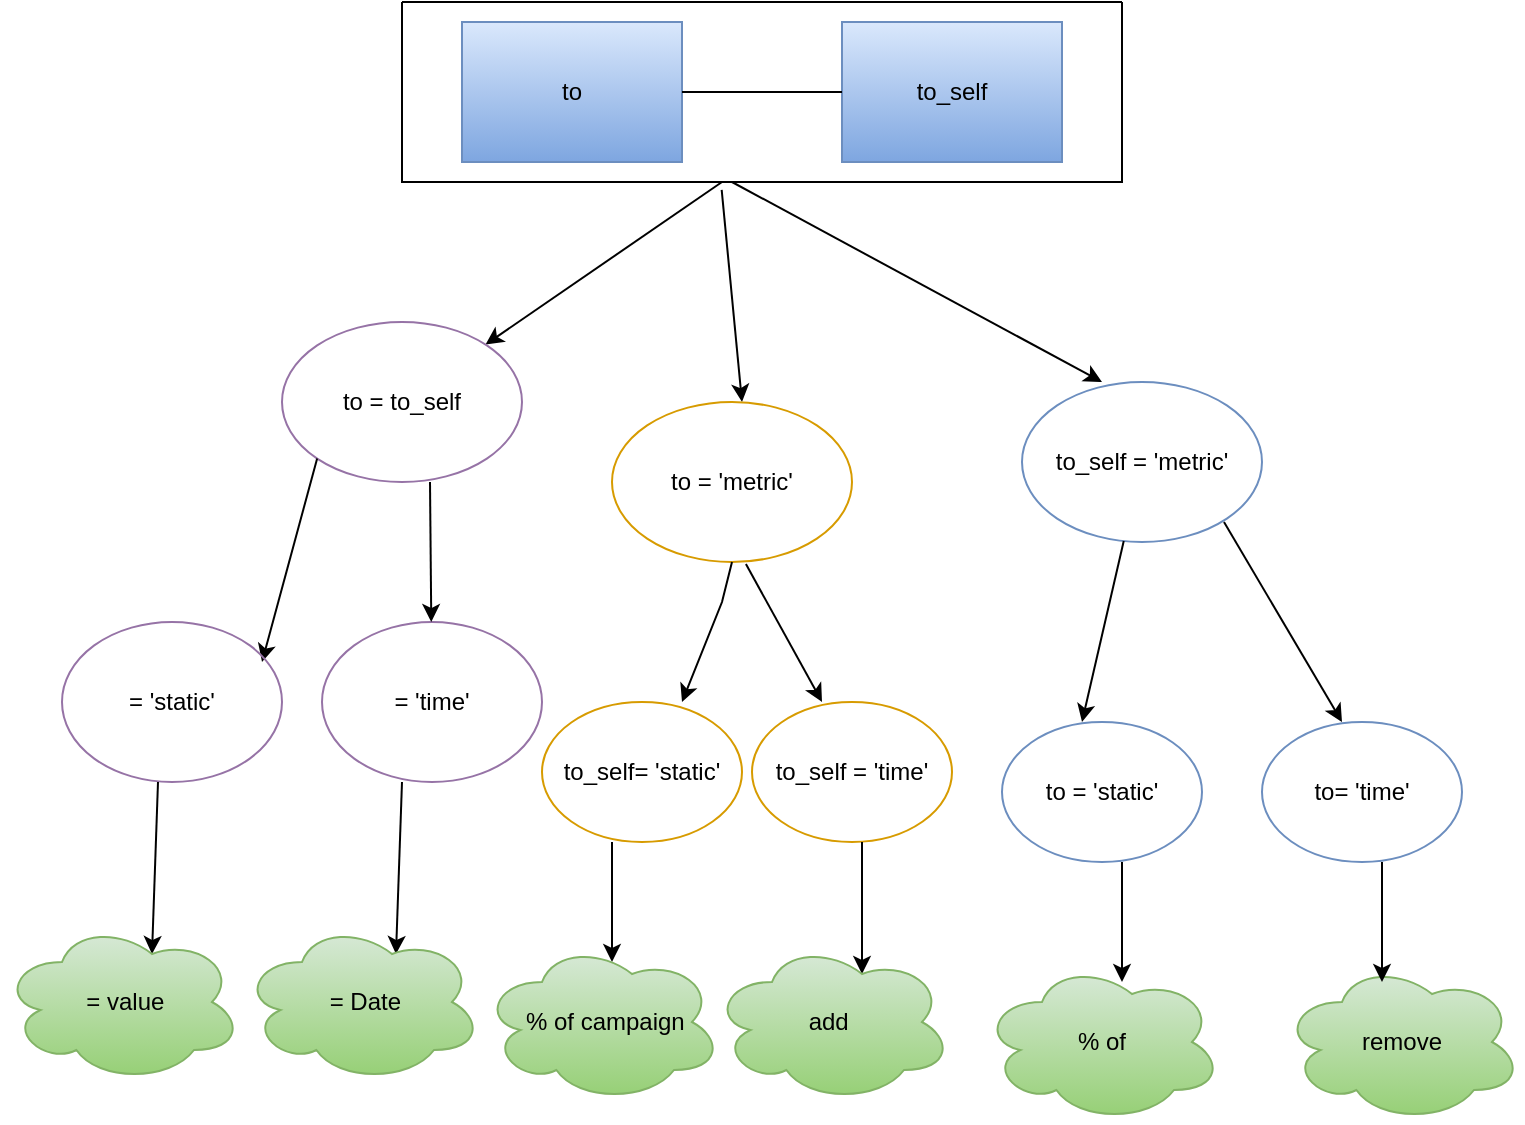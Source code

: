<mxfile version="22.0.8" type="github">
  <diagram name="Page-1" id="QUyeGPoNs66rFv8cK4S3">
    <mxGraphModel dx="1434" dy="798" grid="1" gridSize="10" guides="1" tooltips="1" connect="1" arrows="1" fold="1" page="1" pageScale="1" pageWidth="850" pageHeight="1100" math="0" shadow="0">
      <root>
        <mxCell id="0" />
        <mxCell id="1" parent="0" />
        <mxCell id="QI-3VGVezH5nSUWUyVbz-6" value="" style="endArrow=classic;html=1;rounded=0;" edge="1" parent="1" target="QI-3VGVezH5nSUWUyVbz-8">
          <mxGeometry width="50" height="50" relative="1" as="geometry">
            <mxPoint x="360" y="100" as="sourcePoint" />
            <mxPoint x="200" y="210" as="targetPoint" />
          </mxGeometry>
        </mxCell>
        <mxCell id="QI-3VGVezH5nSUWUyVbz-7" value="" style="swimlane;startSize=0;" vertex="1" parent="1">
          <mxGeometry x="200" y="10" width="360" height="90" as="geometry" />
        </mxCell>
        <mxCell id="QI-3VGVezH5nSUWUyVbz-1" value="to" style="rounded=0;whiteSpace=wrap;html=1;labelBackgroundColor=none;labelBorderColor=none;fillColor=#dae8fc;strokeColor=#6c8ebf;gradientColor=#7ea6e0;" vertex="1" parent="QI-3VGVezH5nSUWUyVbz-7">
          <mxGeometry x="30" y="10" width="110" height="70" as="geometry" />
        </mxCell>
        <mxCell id="QI-3VGVezH5nSUWUyVbz-2" value="to_self" style="rounded=0;whiteSpace=wrap;html=1;fillColor=#dae8fc;strokeColor=#6c8ebf;gradientColor=#7ea6e0;" vertex="1" parent="QI-3VGVezH5nSUWUyVbz-7">
          <mxGeometry x="220" y="10" width="110" height="70" as="geometry" />
        </mxCell>
        <mxCell id="QI-3VGVezH5nSUWUyVbz-4" value="" style="endArrow=none;html=1;rounded=0;entryX=0;entryY=0.5;entryDx=0;entryDy=0;entryPerimeter=0;exitX=1;exitY=0.5;exitDx=0;exitDy=0;" edge="1" parent="QI-3VGVezH5nSUWUyVbz-7" source="QI-3VGVezH5nSUWUyVbz-1" target="QI-3VGVezH5nSUWUyVbz-2">
          <mxGeometry width="50" height="50" relative="1" as="geometry">
            <mxPoint x="130" y="50" as="sourcePoint" />
            <mxPoint x="180" as="targetPoint" />
          </mxGeometry>
        </mxCell>
        <mxCell id="QI-3VGVezH5nSUWUyVbz-8" value="to = to_self" style="ellipse;whiteSpace=wrap;html=1;fillColor=none;strokeColor=#9673a6;" vertex="1" parent="1">
          <mxGeometry x="140" y="170" width="120" height="80" as="geometry" />
        </mxCell>
        <mxCell id="QI-3VGVezH5nSUWUyVbz-9" value="" style="endArrow=classic;html=1;rounded=0;exitX=0;exitY=1;exitDx=0;exitDy=0;" edge="1" parent="1" source="QI-3VGVezH5nSUWUyVbz-8">
          <mxGeometry width="50" height="50" relative="1" as="geometry">
            <mxPoint x="170" y="270" as="sourcePoint" />
            <mxPoint x="130" y="340" as="targetPoint" />
            <Array as="points" />
          </mxGeometry>
        </mxCell>
        <mxCell id="QI-3VGVezH5nSUWUyVbz-10" value="&amp;nbsp;= &#39;static&#39;&amp;nbsp;" style="ellipse;whiteSpace=wrap;html=1;fillColor=none;strokeColor=#9673a6;" vertex="1" parent="1">
          <mxGeometry x="30" y="320" width="110" height="80" as="geometry" />
        </mxCell>
        <mxCell id="QI-3VGVezH5nSUWUyVbz-11" value="&amp;nbsp;= &#39;time&#39;&amp;nbsp;" style="ellipse;whiteSpace=wrap;html=1;fillColor=none;strokeColor=#9673a6;" vertex="1" parent="1">
          <mxGeometry x="160" y="320" width="110" height="80" as="geometry" />
        </mxCell>
        <mxCell id="QI-3VGVezH5nSUWUyVbz-12" value="" style="endArrow=classic;html=1;rounded=0;exitX=0;exitY=1;exitDx=0;exitDy=0;" edge="1" parent="1" target="QI-3VGVezH5nSUWUyVbz-11">
          <mxGeometry width="50" height="50" relative="1" as="geometry">
            <mxPoint x="214" y="250" as="sourcePoint" />
            <mxPoint x="186" y="352" as="targetPoint" />
            <Array as="points" />
          </mxGeometry>
        </mxCell>
        <mxCell id="QI-3VGVezH5nSUWUyVbz-15" value="" style="endArrow=classic;html=1;rounded=0;exitX=0;exitY=1;exitDx=0;exitDy=0;entryX=0.625;entryY=0.2;entryDx=0;entryDy=0;entryPerimeter=0;" edge="1" parent="1" target="QI-3VGVezH5nSUWUyVbz-16">
          <mxGeometry width="50" height="50" relative="1" as="geometry">
            <mxPoint x="78" y="400" as="sourcePoint" />
            <mxPoint x="78" y="480" as="targetPoint" />
            <Array as="points" />
          </mxGeometry>
        </mxCell>
        <mxCell id="QI-3VGVezH5nSUWUyVbz-16" value="&amp;nbsp;= value" style="ellipse;shape=cloud;whiteSpace=wrap;html=1;fillColor=#d5e8d4;strokeColor=#82b366;gradientColor=#97d077;" vertex="1" parent="1">
          <mxGeometry y="470" width="120" height="80" as="geometry" />
        </mxCell>
        <mxCell id="QI-3VGVezH5nSUWUyVbz-17" value="" style="endArrow=classic;html=1;rounded=0;exitX=0;exitY=1;exitDx=0;exitDy=0;entryX=0.625;entryY=0.2;entryDx=0;entryDy=0;entryPerimeter=0;" edge="1" parent="1">
          <mxGeometry width="50" height="50" relative="1" as="geometry">
            <mxPoint x="200" y="400" as="sourcePoint" />
            <mxPoint x="197" y="486" as="targetPoint" />
            <Array as="points" />
          </mxGeometry>
        </mxCell>
        <mxCell id="QI-3VGVezH5nSUWUyVbz-18" value="&amp;nbsp;= Date" style="ellipse;shape=cloud;whiteSpace=wrap;html=1;fillColor=#d5e8d4;strokeColor=#82b366;gradientColor=#97d077;" vertex="1" parent="1">
          <mxGeometry x="120" y="470" width="120" height="80" as="geometry" />
        </mxCell>
        <mxCell id="QI-3VGVezH5nSUWUyVbz-19" value="" style="endArrow=classic;html=1;rounded=0;exitX=0.444;exitY=1.044;exitDx=0;exitDy=0;exitPerimeter=0;" edge="1" parent="1" source="QI-3VGVezH5nSUWUyVbz-7">
          <mxGeometry width="50" height="50" relative="1" as="geometry">
            <mxPoint x="398" y="120" as="sourcePoint" />
            <mxPoint x="370" y="210" as="targetPoint" />
          </mxGeometry>
        </mxCell>
        <mxCell id="QI-3VGVezH5nSUWUyVbz-20" value="to = &#39;metric&#39;" style="ellipse;whiteSpace=wrap;html=1;fillColor=none;strokeColor=#d79b00;" vertex="1" parent="1">
          <mxGeometry x="305" y="210" width="120" height="80" as="geometry" />
        </mxCell>
        <mxCell id="QI-3VGVezH5nSUWUyVbz-21" value="" style="endArrow=classic;html=1;rounded=0;exitX=0.5;exitY=1;exitDx=0;exitDy=0;" edge="1" parent="1" source="QI-3VGVezH5nSUWUyVbz-20">
          <mxGeometry width="50" height="50" relative="1" as="geometry">
            <mxPoint x="300" y="340" as="sourcePoint" />
            <mxPoint x="340" y="360" as="targetPoint" />
            <Array as="points">
              <mxPoint x="360" y="310" />
            </Array>
          </mxGeometry>
        </mxCell>
        <mxCell id="QI-3VGVezH5nSUWUyVbz-22" value="to_self= &#39;static&#39;" style="ellipse;whiteSpace=wrap;html=1;fillColor=none;strokeColor=#d79b00;" vertex="1" parent="1">
          <mxGeometry x="270" y="360" width="100" height="70" as="geometry" />
        </mxCell>
        <mxCell id="QI-3VGVezH5nSUWUyVbz-23" value="" style="endArrow=classic;html=1;rounded=0;exitX=0.558;exitY=1.013;exitDx=0;exitDy=0;exitPerimeter=0;" edge="1" parent="1" source="QI-3VGVezH5nSUWUyVbz-20">
          <mxGeometry width="50" height="50" relative="1" as="geometry">
            <mxPoint x="375" y="300" as="sourcePoint" />
            <mxPoint x="410" y="360" as="targetPoint" />
            <Array as="points" />
          </mxGeometry>
        </mxCell>
        <mxCell id="QI-3VGVezH5nSUWUyVbz-24" value="to_self = &#39;time&#39;" style="ellipse;whiteSpace=wrap;html=1;fillColor=none;strokeColor=#d79b00;" vertex="1" parent="1">
          <mxGeometry x="375" y="360" width="100" height="70" as="geometry" />
        </mxCell>
        <mxCell id="QI-3VGVezH5nSUWUyVbz-25" value="" style="endArrow=classic;html=1;rounded=0;" edge="1" parent="1">
          <mxGeometry width="50" height="50" relative="1" as="geometry">
            <mxPoint x="305" y="430" as="sourcePoint" />
            <mxPoint x="305" y="490" as="targetPoint" />
            <Array as="points" />
          </mxGeometry>
        </mxCell>
        <mxCell id="QI-3VGVezH5nSUWUyVbz-26" value="&amp;nbsp;% of campaign" style="ellipse;shape=cloud;whiteSpace=wrap;html=1;fillColor=#d5e8d4;strokeColor=#82b366;gradientColor=#97d077;" vertex="1" parent="1">
          <mxGeometry x="240" y="480" width="120" height="80" as="geometry" />
        </mxCell>
        <mxCell id="QI-3VGVezH5nSUWUyVbz-27" value="" style="endArrow=classic;html=1;rounded=0;entryX=0.625;entryY=0.2;entryDx=0;entryDy=0;entryPerimeter=0;" edge="1" parent="1" target="QI-3VGVezH5nSUWUyVbz-28">
          <mxGeometry width="50" height="50" relative="1" as="geometry">
            <mxPoint x="430" y="430" as="sourcePoint" />
            <mxPoint x="430" y="490" as="targetPoint" />
            <Array as="points" />
          </mxGeometry>
        </mxCell>
        <mxCell id="QI-3VGVezH5nSUWUyVbz-28" value="add&amp;nbsp;" style="ellipse;shape=cloud;whiteSpace=wrap;html=1;fillColor=#d5e8d4;strokeColor=#82b366;gradientColor=#97d077;" vertex="1" parent="1">
          <mxGeometry x="355" y="480" width="120" height="80" as="geometry" />
        </mxCell>
        <mxCell id="QI-3VGVezH5nSUWUyVbz-29" value="" style="endArrow=classic;html=1;rounded=0;exitX=0.444;exitY=1.044;exitDx=0;exitDy=0;exitPerimeter=0;" edge="1" parent="1">
          <mxGeometry width="50" height="50" relative="1" as="geometry">
            <mxPoint x="365" y="100" as="sourcePoint" />
            <mxPoint x="550" y="200" as="targetPoint" />
          </mxGeometry>
        </mxCell>
        <mxCell id="QI-3VGVezH5nSUWUyVbz-30" value="to_self = &#39;metric&#39;" style="ellipse;whiteSpace=wrap;html=1;fillColor=none;strokeColor=#6c8ebf;" vertex="1" parent="1">
          <mxGeometry x="510" y="200" width="120" height="80" as="geometry" />
        </mxCell>
        <mxCell id="QI-3VGVezH5nSUWUyVbz-31" value="" style="endArrow=classic;html=1;rounded=0;" edge="1" parent="1" source="QI-3VGVezH5nSUWUyVbz-30">
          <mxGeometry width="50" height="50" relative="1" as="geometry">
            <mxPoint x="545" y="280" as="sourcePoint" />
            <mxPoint x="540" y="370" as="targetPoint" />
            <Array as="points" />
          </mxGeometry>
        </mxCell>
        <mxCell id="QI-3VGVezH5nSUWUyVbz-32" value="to = &#39;static&#39;" style="ellipse;whiteSpace=wrap;html=1;fillColor=none;strokeColor=#6c8ebf;" vertex="1" parent="1">
          <mxGeometry x="500" y="370" width="100" height="70" as="geometry" />
        </mxCell>
        <mxCell id="QI-3VGVezH5nSUWUyVbz-33" value="" style="endArrow=classic;html=1;rounded=0;" edge="1" parent="1">
          <mxGeometry width="50" height="50" relative="1" as="geometry">
            <mxPoint x="611" y="270" as="sourcePoint" />
            <mxPoint x="670" y="370" as="targetPoint" />
            <Array as="points" />
          </mxGeometry>
        </mxCell>
        <mxCell id="QI-3VGVezH5nSUWUyVbz-34" value="to= &#39;time&#39;" style="ellipse;whiteSpace=wrap;html=1;fillColor=none;strokeColor=#6c8ebf;" vertex="1" parent="1">
          <mxGeometry x="630" y="370" width="100" height="70" as="geometry" />
        </mxCell>
        <mxCell id="QI-3VGVezH5nSUWUyVbz-36" value="% of" style="ellipse;shape=cloud;whiteSpace=wrap;html=1;fillColor=#d5e8d4;strokeColor=#82b366;gradientColor=#97d077;" vertex="1" parent="1">
          <mxGeometry x="490" y="490" width="120" height="80" as="geometry" />
        </mxCell>
        <mxCell id="QI-3VGVezH5nSUWUyVbz-37" value="remove" style="ellipse;shape=cloud;whiteSpace=wrap;html=1;fillColor=#d5e8d4;strokeColor=#82b366;gradientColor=#97d077;" vertex="1" parent="1">
          <mxGeometry x="640" y="490" width="120" height="80" as="geometry" />
        </mxCell>
        <mxCell id="QI-3VGVezH5nSUWUyVbz-38" value="" style="endArrow=classic;html=1;rounded=0;" edge="1" parent="1">
          <mxGeometry width="50" height="50" relative="1" as="geometry">
            <mxPoint x="560" y="440" as="sourcePoint" />
            <mxPoint x="560" y="500" as="targetPoint" />
            <Array as="points">
              <mxPoint x="560" y="460" />
            </Array>
          </mxGeometry>
        </mxCell>
        <mxCell id="QI-3VGVezH5nSUWUyVbz-39" value="" style="endArrow=classic;html=1;rounded=0;" edge="1" parent="1">
          <mxGeometry width="50" height="50" relative="1" as="geometry">
            <mxPoint x="690" y="440" as="sourcePoint" />
            <mxPoint x="690" y="500" as="targetPoint" />
            <Array as="points">
              <mxPoint x="690" y="460" />
            </Array>
          </mxGeometry>
        </mxCell>
      </root>
    </mxGraphModel>
  </diagram>
</mxfile>
